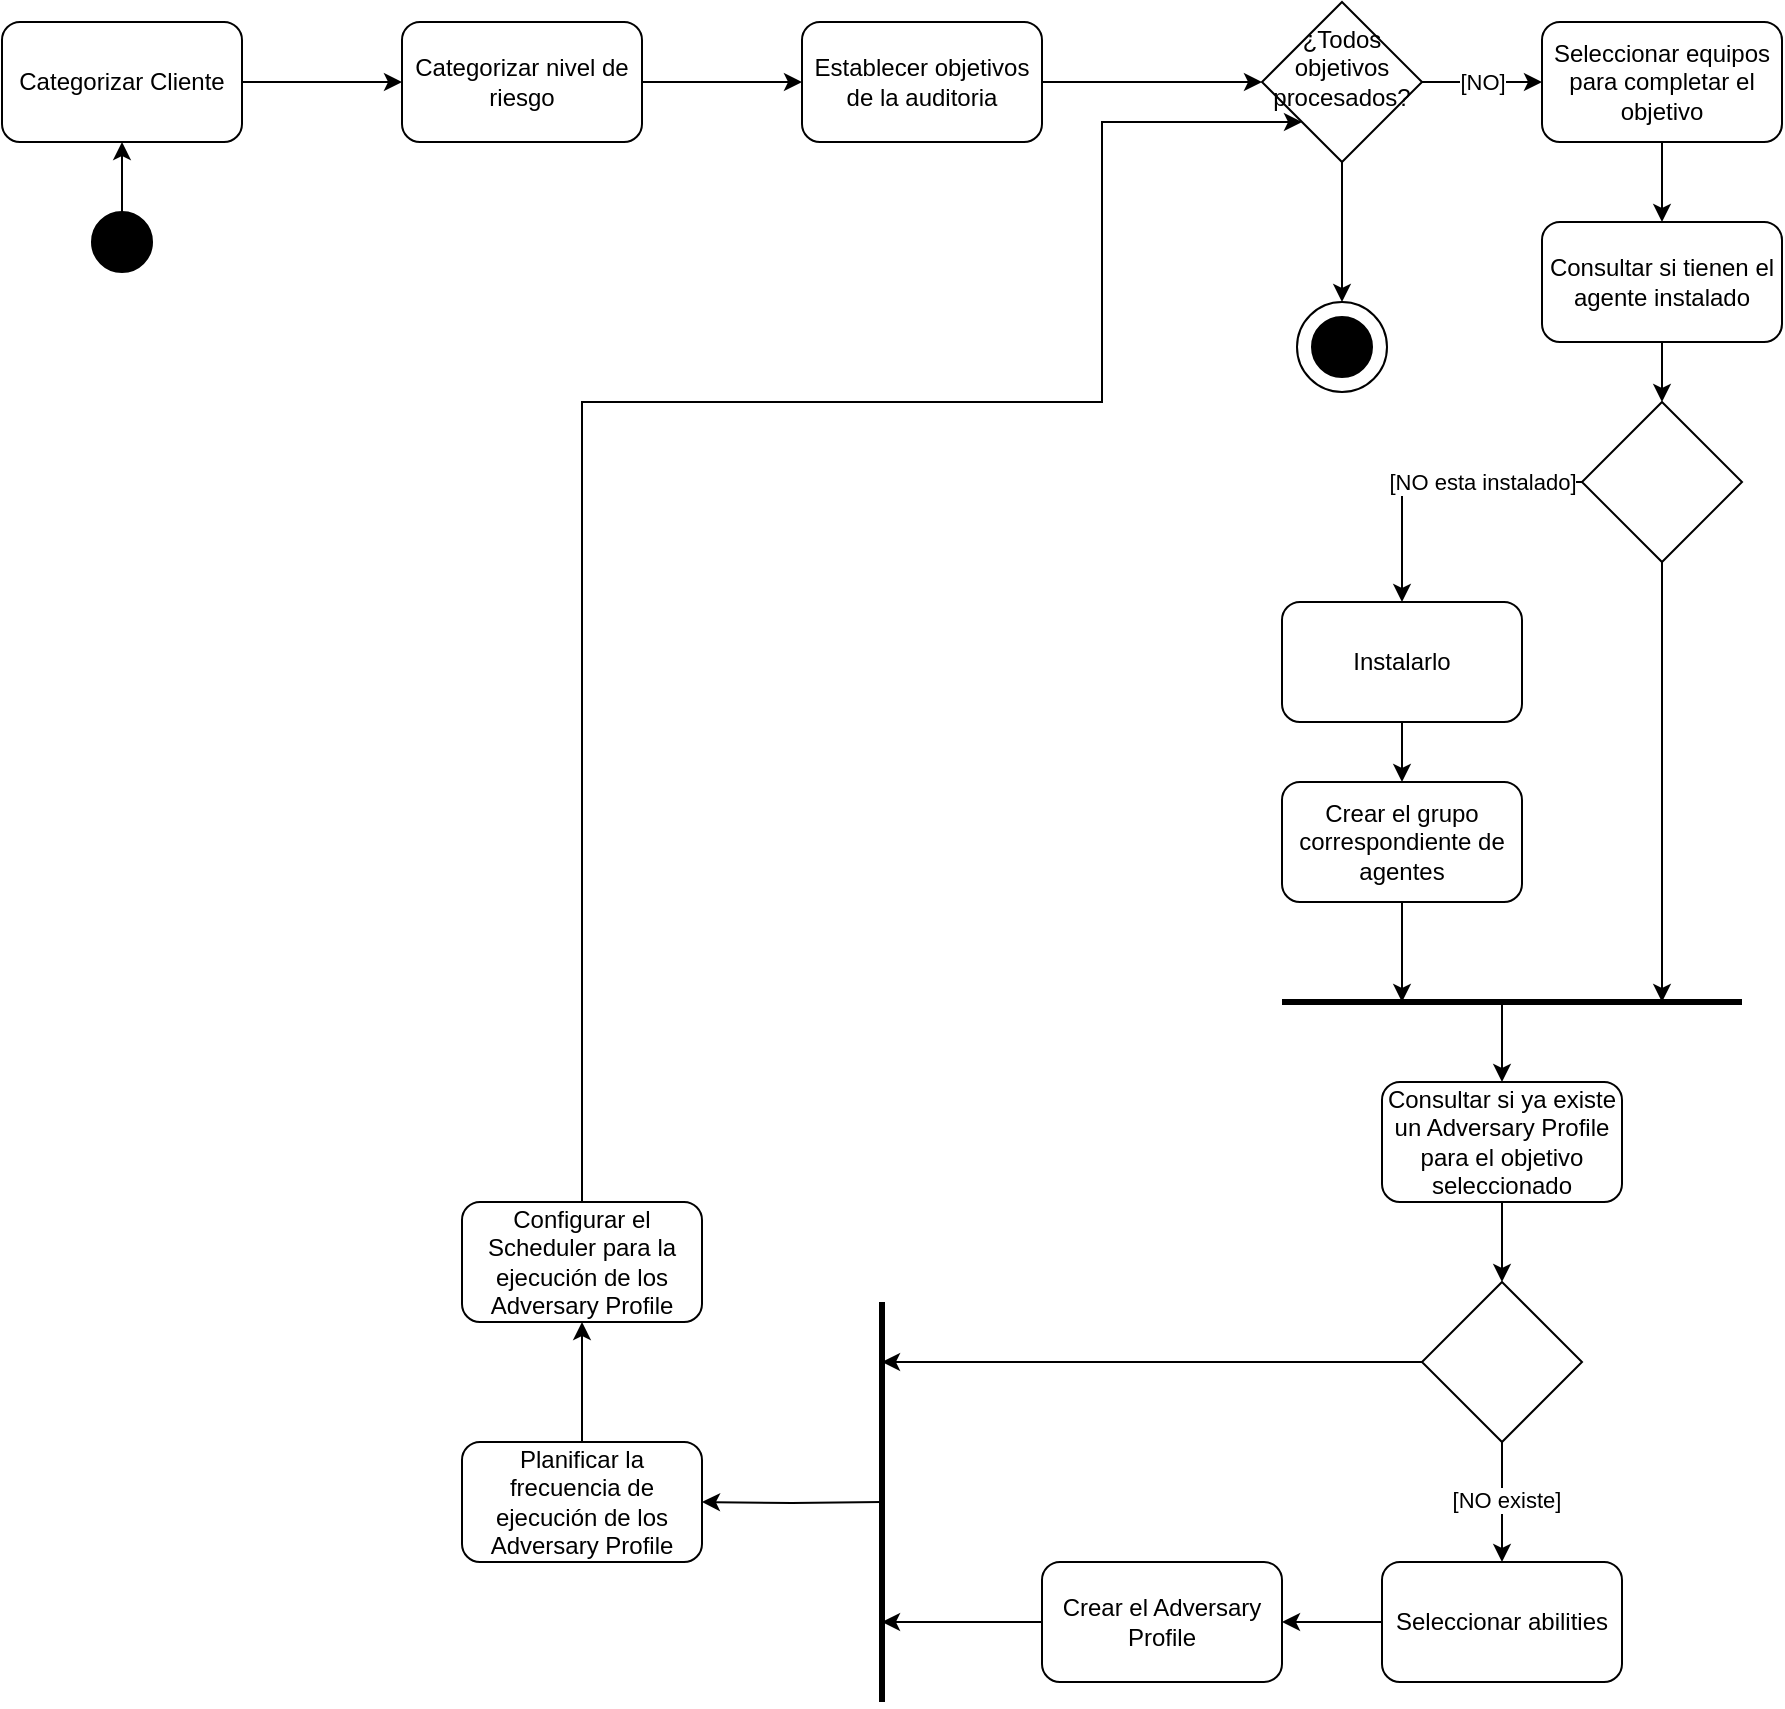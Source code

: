 <mxfile version="26.2.3">
  <diagram name="Page-1" id="lgPYl8--zm11s9oCg7Er">
    <mxGraphModel dx="1037" dy="591" grid="1" gridSize="10" guides="1" tooltips="1" connect="1" arrows="1" fold="1" page="1" pageScale="1" pageWidth="850" pageHeight="1100" math="0" shadow="0">
      <root>
        <mxCell id="0" />
        <mxCell id="1" parent="0" />
        <mxCell id="CiEu0AacSMIFSreFc6v4-81" style="edgeStyle=orthogonalEdgeStyle;rounded=0;orthogonalLoop=1;jettySize=auto;html=1;entryX=0;entryY=0.5;entryDx=0;entryDy=0;" parent="1" source="CiEu0AacSMIFSreFc6v4-78" target="CiEu0AacSMIFSreFc6v4-79" edge="1">
          <mxGeometry relative="1" as="geometry" />
        </mxCell>
        <mxCell id="CiEu0AacSMIFSreFc6v4-78" value="Categorizar Cliente" style="rounded=1;whiteSpace=wrap;html=1;" parent="1" vertex="1">
          <mxGeometry x="10" y="30" width="120" height="60" as="geometry" />
        </mxCell>
        <mxCell id="CiEu0AacSMIFSreFc6v4-101" style="edgeStyle=orthogonalEdgeStyle;rounded=0;orthogonalLoop=1;jettySize=auto;html=1;entryX=0;entryY=0.5;entryDx=0;entryDy=0;" parent="1" source="CiEu0AacSMIFSreFc6v4-79" target="CiEu0AacSMIFSreFc6v4-104" edge="1">
          <mxGeometry relative="1" as="geometry">
            <mxPoint x="370" y="60" as="targetPoint" />
          </mxGeometry>
        </mxCell>
        <mxCell id="CiEu0AacSMIFSreFc6v4-79" value="Categorizar nivel de riesgo" style="rounded=1;whiteSpace=wrap;html=1;" parent="1" vertex="1">
          <mxGeometry x="210" y="30" width="120" height="60" as="geometry" />
        </mxCell>
        <mxCell id="CiEu0AacSMIFSreFc6v4-107" style="edgeStyle=orthogonalEdgeStyle;rounded=0;orthogonalLoop=1;jettySize=auto;html=1;entryX=0.5;entryY=0;entryDx=0;entryDy=0;" parent="1" source="CiEu0AacSMIFSreFc6v4-80" target="CiEu0AacSMIFSreFc6v4-84" edge="1">
          <mxGeometry relative="1" as="geometry" />
        </mxCell>
        <mxCell id="CiEu0AacSMIFSreFc6v4-80" value="Seleccionar equipos para completar el objetivo" style="rounded=1;whiteSpace=wrap;html=1;" parent="1" vertex="1">
          <mxGeometry x="780" y="30" width="120" height="60" as="geometry" />
        </mxCell>
        <mxCell id="CiEu0AacSMIFSreFc6v4-87" style="edgeStyle=orthogonalEdgeStyle;rounded=0;orthogonalLoop=1;jettySize=auto;html=1;entryX=0.5;entryY=0;entryDx=0;entryDy=0;" parent="1" source="CiEu0AacSMIFSreFc6v4-84" target="CiEu0AacSMIFSreFc6v4-86" edge="1">
          <mxGeometry relative="1" as="geometry" />
        </mxCell>
        <mxCell id="CiEu0AacSMIFSreFc6v4-84" value="Consultar si tienen el agente instalado" style="rounded=1;whiteSpace=wrap;html=1;" parent="1" vertex="1">
          <mxGeometry x="780" y="130" width="120" height="60" as="geometry" />
        </mxCell>
        <mxCell id="CiEu0AacSMIFSreFc6v4-89" style="edgeStyle=orthogonalEdgeStyle;rounded=0;orthogonalLoop=1;jettySize=auto;html=1;" parent="1" source="CiEu0AacSMIFSreFc6v4-86" target="CiEu0AacSMIFSreFc6v4-88" edge="1">
          <mxGeometry relative="1" as="geometry" />
        </mxCell>
        <mxCell id="CiEu0AacSMIFSreFc6v4-90" value="[NO esta instalado]" style="edgeLabel;html=1;align=center;verticalAlign=middle;resizable=0;points=[];" parent="CiEu0AacSMIFSreFc6v4-89" vertex="1" connectable="0">
          <mxGeometry x="0.007" relative="1" as="geometry">
            <mxPoint x="25" as="offset" />
          </mxGeometry>
        </mxCell>
        <mxCell id="CiEu0AacSMIFSreFc6v4-86" value="" style="rhombus;whiteSpace=wrap;html=1;" parent="1" vertex="1">
          <mxGeometry x="800" y="220" width="80" height="80" as="geometry" />
        </mxCell>
        <mxCell id="CiEu0AacSMIFSreFc6v4-122" style="edgeStyle=orthogonalEdgeStyle;rounded=0;orthogonalLoop=1;jettySize=auto;html=1;entryX=0.5;entryY=0;entryDx=0;entryDy=0;" parent="1" source="CiEu0AacSMIFSreFc6v4-88" target="CiEu0AacSMIFSreFc6v4-121" edge="1">
          <mxGeometry relative="1" as="geometry" />
        </mxCell>
        <mxCell id="CiEu0AacSMIFSreFc6v4-88" value="Instalarlo" style="rounded=1;whiteSpace=wrap;html=1;" parent="1" vertex="1">
          <mxGeometry x="650" y="320" width="120" height="60" as="geometry" />
        </mxCell>
        <mxCell id="CiEu0AacSMIFSreFc6v4-94" style="edgeStyle=orthogonalEdgeStyle;rounded=0;orthogonalLoop=1;jettySize=auto;html=1;exitX=0.5;exitY=1;exitDx=0;exitDy=0;" parent="1" source="CiEu0AacSMIFSreFc6v4-86" edge="1">
          <mxGeometry relative="1" as="geometry">
            <mxPoint x="840" y="520" as="targetPoint" />
            <mxPoint x="840.053" y="560.0" as="sourcePoint" />
            <Array as="points">
              <mxPoint x="840" y="440" />
              <mxPoint x="840" y="440" />
            </Array>
          </mxGeometry>
        </mxCell>
        <mxCell id="CiEu0AacSMIFSreFc6v4-93" value="" style="endArrow=none;html=1;rounded=0;strokeWidth=3;" parent="1" edge="1">
          <mxGeometry width="50" height="50" relative="1" as="geometry">
            <mxPoint x="650" y="520" as="sourcePoint" />
            <mxPoint x="880" y="520" as="targetPoint" />
          </mxGeometry>
        </mxCell>
        <mxCell id="CiEu0AacSMIFSreFc6v4-96" value="" style="endArrow=classic;html=1;rounded=0;entryX=0.5;entryY=0;entryDx=0;entryDy=0;" parent="1" target="CiEu0AacSMIFSreFc6v4-98" edge="1">
          <mxGeometry width="50" height="50" relative="1" as="geometry">
            <mxPoint x="760" y="520" as="sourcePoint" />
            <mxPoint x="759.47" y="590.0" as="targetPoint" />
          </mxGeometry>
        </mxCell>
        <mxCell id="CiEu0AacSMIFSreFc6v4-109" style="edgeStyle=orthogonalEdgeStyle;rounded=0;orthogonalLoop=1;jettySize=auto;html=1;entryX=0.5;entryY=0;entryDx=0;entryDy=0;" parent="1" source="CiEu0AacSMIFSreFc6v4-98" target="CiEu0AacSMIFSreFc6v4-108" edge="1">
          <mxGeometry relative="1" as="geometry" />
        </mxCell>
        <mxCell id="CiEu0AacSMIFSreFc6v4-98" value="Consultar si ya existe un Adversary Profile para el objetivo seleccionado" style="rounded=1;whiteSpace=wrap;html=1;" parent="1" vertex="1">
          <mxGeometry x="700" y="560" width="120" height="60" as="geometry" />
        </mxCell>
        <mxCell id="qpwWasE5SDaYqDNhOvsd-14" value="" style="edgeStyle=orthogonalEdgeStyle;rounded=0;orthogonalLoop=1;jettySize=auto;html=1;entryX=0;entryY=0.5;entryDx=0;entryDy=0;" parent="1" source="CiEu0AacSMIFSreFc6v4-104" target="qpwWasE5SDaYqDNhOvsd-3" edge="1">
          <mxGeometry relative="1" as="geometry">
            <mxPoint x="480" y="60" as="targetPoint" />
          </mxGeometry>
        </mxCell>
        <mxCell id="CiEu0AacSMIFSreFc6v4-104" value="Establecer objetivos de la auditoria" style="rounded=1;whiteSpace=wrap;html=1;" parent="1" vertex="1">
          <mxGeometry x="410" y="30" width="120" height="60" as="geometry" />
        </mxCell>
        <mxCell id="CiEu0AacSMIFSreFc6v4-112" style="edgeStyle=orthogonalEdgeStyle;rounded=0;orthogonalLoop=1;jettySize=auto;html=1;entryX=0.5;entryY=0;entryDx=0;entryDy=0;" parent="1" source="CiEu0AacSMIFSreFc6v4-108" target="CiEu0AacSMIFSreFc6v4-111" edge="1">
          <mxGeometry relative="1" as="geometry" />
        </mxCell>
        <mxCell id="CiEu0AacSMIFSreFc6v4-113" value="[NO existe]" style="edgeLabel;html=1;align=center;verticalAlign=middle;resizable=0;points=[];" parent="CiEu0AacSMIFSreFc6v4-112" vertex="1" connectable="0">
          <mxGeometry x="-0.051" y="2" relative="1" as="geometry">
            <mxPoint as="offset" />
          </mxGeometry>
        </mxCell>
        <mxCell id="CiEu0AacSMIFSreFc6v4-114" style="edgeStyle=orthogonalEdgeStyle;rounded=0;orthogonalLoop=1;jettySize=auto;html=1;" parent="1" source="CiEu0AacSMIFSreFc6v4-108" edge="1">
          <mxGeometry relative="1" as="geometry">
            <mxPoint x="450" y="700" as="targetPoint" />
            <Array as="points">
              <mxPoint x="685" y="700" />
              <mxPoint x="685" y="700" />
            </Array>
          </mxGeometry>
        </mxCell>
        <mxCell id="CiEu0AacSMIFSreFc6v4-108" value="" style="rhombus;whiteSpace=wrap;html=1;" parent="1" vertex="1">
          <mxGeometry x="720" y="660" width="80" height="80" as="geometry" />
        </mxCell>
        <mxCell id="CiEu0AacSMIFSreFc6v4-117" style="edgeStyle=orthogonalEdgeStyle;rounded=0;orthogonalLoop=1;jettySize=auto;html=1;entryX=1;entryY=0.5;entryDx=0;entryDy=0;" parent="1" source="CiEu0AacSMIFSreFc6v4-111" target="CiEu0AacSMIFSreFc6v4-116" edge="1">
          <mxGeometry relative="1" as="geometry" />
        </mxCell>
        <mxCell id="CiEu0AacSMIFSreFc6v4-111" value="Seleccionar abilities" style="rounded=1;whiteSpace=wrap;html=1;" parent="1" vertex="1">
          <mxGeometry x="700" y="800" width="120" height="60" as="geometry" />
        </mxCell>
        <mxCell id="CiEu0AacSMIFSreFc6v4-119" style="edgeStyle=orthogonalEdgeStyle;rounded=0;orthogonalLoop=1;jettySize=auto;html=1;" parent="1" source="CiEu0AacSMIFSreFc6v4-116" edge="1">
          <mxGeometry relative="1" as="geometry">
            <mxPoint x="450" y="830" as="targetPoint" />
          </mxGeometry>
        </mxCell>
        <mxCell id="CiEu0AacSMIFSreFc6v4-116" value="Crear el Adversary Profile" style="rounded=1;whiteSpace=wrap;html=1;" parent="1" vertex="1">
          <mxGeometry x="530" y="800" width="120" height="60" as="geometry" />
        </mxCell>
        <mxCell id="CiEu0AacSMIFSreFc6v4-118" value="" style="endArrow=none;html=1;rounded=0;strokeWidth=3;" parent="1" edge="1">
          <mxGeometry width="50" height="50" relative="1" as="geometry">
            <mxPoint x="450" y="870" as="sourcePoint" />
            <mxPoint x="450" y="670" as="targetPoint" />
          </mxGeometry>
        </mxCell>
        <mxCell id="CiEu0AacSMIFSreFc6v4-126" style="edgeStyle=orthogonalEdgeStyle;rounded=0;orthogonalLoop=1;jettySize=auto;html=1;entryX=1;entryY=0.5;entryDx=0;entryDy=0;" parent="1" target="CiEu0AacSMIFSreFc6v4-125" edge="1">
          <mxGeometry relative="1" as="geometry">
            <mxPoint x="450" y="770" as="sourcePoint" />
          </mxGeometry>
        </mxCell>
        <mxCell id="CiEu0AacSMIFSreFc6v4-123" style="edgeStyle=orthogonalEdgeStyle;rounded=0;orthogonalLoop=1;jettySize=auto;html=1;" parent="1" source="CiEu0AacSMIFSreFc6v4-121" edge="1">
          <mxGeometry relative="1" as="geometry">
            <mxPoint x="710" y="520.0" as="targetPoint" />
          </mxGeometry>
        </mxCell>
        <mxCell id="CiEu0AacSMIFSreFc6v4-121" value="Crear el grupo correspondiente de agentes" style="rounded=1;whiteSpace=wrap;html=1;" parent="1" vertex="1">
          <mxGeometry x="650" y="410" width="120" height="60" as="geometry" />
        </mxCell>
        <mxCell id="CiEu0AacSMIFSreFc6v4-128" style="edgeStyle=orthogonalEdgeStyle;rounded=0;orthogonalLoop=1;jettySize=auto;html=1;entryX=0.5;entryY=1;entryDx=0;entryDy=0;" parent="1" source="CiEu0AacSMIFSreFc6v4-125" target="CiEu0AacSMIFSreFc6v4-127" edge="1">
          <mxGeometry relative="1" as="geometry" />
        </mxCell>
        <mxCell id="CiEu0AacSMIFSreFc6v4-125" value="Planificar la frecuencia de ejecución de los Adversary Profile" style="rounded=1;whiteSpace=wrap;html=1;" parent="1" vertex="1">
          <mxGeometry x="240" y="740" width="120" height="60" as="geometry" />
        </mxCell>
        <mxCell id="qpwWasE5SDaYqDNhOvsd-16" style="edgeStyle=orthogonalEdgeStyle;rounded=0;orthogonalLoop=1;jettySize=auto;html=1;entryX=0;entryY=1;entryDx=0;entryDy=0;" parent="1" source="CiEu0AacSMIFSreFc6v4-127" target="qpwWasE5SDaYqDNhOvsd-3" edge="1">
          <mxGeometry relative="1" as="geometry">
            <Array as="points">
              <mxPoint x="300" y="220" />
              <mxPoint x="560" y="220" />
              <mxPoint x="560" y="80" />
            </Array>
          </mxGeometry>
        </mxCell>
        <mxCell id="CiEu0AacSMIFSreFc6v4-127" value="Configurar el Scheduler para la ejecución de los Adversary Profile" style="rounded=1;whiteSpace=wrap;html=1;" parent="1" vertex="1">
          <mxGeometry x="240" y="620" width="120" height="60" as="geometry" />
        </mxCell>
        <mxCell id="CiEu0AacSMIFSreFc6v4-130" style="edgeStyle=orthogonalEdgeStyle;rounded=0;orthogonalLoop=1;jettySize=auto;html=1;" parent="1" source="CiEu0AacSMIFSreFc6v4-129" target="CiEu0AacSMIFSreFc6v4-78" edge="1">
          <mxGeometry relative="1" as="geometry" />
        </mxCell>
        <mxCell id="CiEu0AacSMIFSreFc6v4-129" value="" style="ellipse;whiteSpace=wrap;html=1;aspect=fixed;fillColor=#000000;" parent="1" vertex="1">
          <mxGeometry x="55" y="125" width="30" height="30" as="geometry" />
        </mxCell>
        <mxCell id="qpwWasE5SDaYqDNhOvsd-1" value="" style="group" parent="1" vertex="1" connectable="0">
          <mxGeometry x="657.5" y="170" width="45" height="45" as="geometry" />
        </mxCell>
        <mxCell id="CiEu0AacSMIFSreFc6v4-132" value="" style="ellipse;whiteSpace=wrap;html=1;aspect=fixed;" parent="qpwWasE5SDaYqDNhOvsd-1" vertex="1">
          <mxGeometry width="45" height="45" as="geometry" />
        </mxCell>
        <mxCell id="CiEu0AacSMIFSreFc6v4-131" value="" style="ellipse;whiteSpace=wrap;html=1;aspect=fixed;fillColor=#000000;" parent="qpwWasE5SDaYqDNhOvsd-1" vertex="1">
          <mxGeometry x="7.5" y="7.5" width="30" height="30" as="geometry" />
        </mxCell>
        <mxCell id="qpwWasE5SDaYqDNhOvsd-5" value="[NO]" style="edgeStyle=orthogonalEdgeStyle;rounded=0;orthogonalLoop=1;jettySize=auto;html=1;entryX=0;entryY=0.5;entryDx=0;entryDy=0;" parent="1" source="qpwWasE5SDaYqDNhOvsd-3" target="CiEu0AacSMIFSreFc6v4-80" edge="1">
          <mxGeometry relative="1" as="geometry">
            <mxPoint x="770" y="60" as="targetPoint" />
            <Array as="points">
              <mxPoint x="750" y="60" />
              <mxPoint x="750" y="60" />
            </Array>
          </mxGeometry>
        </mxCell>
        <mxCell id="qpwWasE5SDaYqDNhOvsd-6" style="edgeStyle=orthogonalEdgeStyle;rounded=0;orthogonalLoop=1;jettySize=auto;html=1;exitX=0.5;exitY=1;exitDx=0;exitDy=0;entryX=0.5;entryY=0;entryDx=0;entryDy=0;" parent="1" source="qpwWasE5SDaYqDNhOvsd-3" target="CiEu0AacSMIFSreFc6v4-132" edge="1">
          <mxGeometry relative="1" as="geometry">
            <Array as="points">
              <mxPoint x="680" y="110" />
              <mxPoint x="680" y="110" />
            </Array>
          </mxGeometry>
        </mxCell>
        <mxCell id="qpwWasE5SDaYqDNhOvsd-3" value="¿Todos objetivos procesados?&lt;div&gt;&lt;br&gt;&lt;/div&gt;" style="rhombus;whiteSpace=wrap;html=1;" parent="1" vertex="1">
          <mxGeometry x="640" y="20" width="80" height="80" as="geometry" />
        </mxCell>
      </root>
    </mxGraphModel>
  </diagram>
</mxfile>
